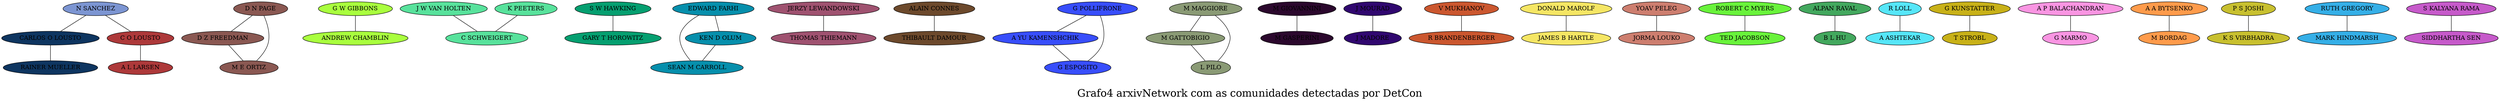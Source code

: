 /*****
Grafo4 arxivNetwork com as comunidades detectadas por DetCon
*****/

graph G {
  graph [splines=true overlap=false]
  node  [shape=ellipse, width=0.3, height=0.3]
  10 [label="N SANCHEZ",style=filled, fillcolor="#7C95D2"];
  12 [label="CARLOS O LOUSTO",style=filled, fillcolor="#0E3560"];
  11 [label="C O LOUSTO",style=filled, fillcolor="#AD393A"];
  541 [label="D Z FREEDMAN",style=filled, fillcolor="#8A5852"];
  542 [label="M E ORTIZ",style=filled, fillcolor="#8A5852"];
  306 [label="G W GIBBONS",style=filled, fillcolor="#A9FF3E"];
  646 [label="ANDREW CHAMBLIN",style=filled, fillcolor="#A9FF3E"];
  206 [label="J W VAN HOLTEN",style=filled, fillcolor="#58E29C"];
  406 [label="C SCHWEIGERT",style=filled, fillcolor="#58E29C"];
  16 [label="S W HAWKING",style=filled, fillcolor="#059F70"];
  17 [label="GARY T HOROWITZ",style=filled, fillcolor="#059F70"];
  597 [label="SEAN M CARROLL",style=filled, fillcolor="#068FAC"];
  572 [label="EDWARD FARHI",style=filled, fillcolor="#068FAC"];
  272 [label="JERZY LEWANDOWSKI",style=filled, fillcolor="#9F5270"];
  273 [label="THOMAS THIEMANN",style=filled, fillcolor="#9F5270"];
  967 [label="ALAIN CONNES",style=filled, fillcolor="#6C492C"];
  968 [label="THIBAULT DAMOUR",style=filled, fillcolor="#6C492C"];
  185 [label="A YU KAMENSHCHIK",style=filled, fillcolor="#384EFB"];
  186 [label="G ESPOSITO",style=filled, fillcolor="#384EFB"];
  108 [label="M GATTOBIGIO",style=filled, fillcolor="#8A9A75"];
  109 [label="L PILO",style=filled, fillcolor="#8A9A75"];
  107 [label="M MAGGIORE",style=filled, fillcolor="#8A9A75"];
  852 [label="M GASPERINI",style=filled, fillcolor="#2B082D"];
  671 [label="M GIOVANNINI",style=filled, fillcolor="#2B082D"];
  819 [label="RAINER MUELLER",style=filled, fillcolor="#0E3560"];
  596 [label="KEN D OLUM",style=filled, fillcolor="#068FAC"];
  540 [label="D N PAGE",style=filled, fillcolor="#8A5852"];
  205 [label="K PEETERS",style=filled, fillcolor="#58E29C"];
  938 [label="J MOURAD",style=filled, fillcolor="#30076F"];
  939 [label="J MADORE",style=filled, fillcolor="#30076F"];
  415 [label="V MUKHANOV",style=filled, fillcolor="#CB572F"];
  416 [label="R BRANDENBERGER",style=filled, fillcolor="#CB572F"];
  132 [label="A L LARSEN",style=filled, fillcolor="#AD393A"];
  696 [label="DONALD MAROLF",style=filled, fillcolor="#F5E664"];
  892 [label="JAMES B HARTLE",style=filled, fillcolor="#F5E664"];
  735 [label="YOAV PELEG",style=filled, fillcolor="#CD7E6F"];
  736 [label="JORMA LOUKO",style=filled, fillcolor="#CD7E6F"];
  71 [label="ROBERT C MYERS",style=filled, fillcolor="#69F33B"];
  74 [label="TED JACOBSON",style=filled, fillcolor="#69F33B"];
  335 [label="ALPAN RAVAL",style=filled, fillcolor="#43A85E"];
  336 [label="B L HU",style=filled, fillcolor="#43A85E"];
  471 [label="R LOLL",style=filled, fillcolor="#56E6F8"];
  472 [label="A ASHTEKAR",style=filled, fillcolor="#56E6F8"];
  668 [label="G KUNSTATTER",style=filled, fillcolor="#C8B118"];
  669 [label="T STROBL",style=filled, fillcolor="#C8B118"];
  247 [label="A P BALACHANDRAN",style=filled, fillcolor="#F995E2"];
  399 [label="G MARMO",style=filled, fillcolor="#F995E2"];
  25 [label="A A BYTSENKO",style=filled, fillcolor="#FF9B4B"];
  652 [label="M BORDAG",style=filled, fillcolor="#FF9B4B"];
  184 [label="G POLLIFRONE",style=filled, fillcolor="#384EFB"];
  907 [label="P S JOSHI",style=filled, fillcolor="#C8C02F"];
  908 [label="K S VIRBHADRA",style=filled, fillcolor="#C8C02F"];
  649 [label="RUTH GREGORY",style=filled, fillcolor="#35AFE7"];
  650 [label="MARK HINDMARSH",style=filled, fillcolor="#35AFE7"];
  771 [label="SIDDHARTHA SEN",style=filled, fillcolor="#C65ACA"];
  22 [label="S KALYANA RAMA",style=filled, fillcolor="#C65ACA"];
  10 -- 11;
  10 -- 12;
  12 -- 819;
  11 -- 132;
  541 -- 542;
  306 -- 646;
  206 -- 406;
  16 -- 17;
  572 -- 596;
  572 -- 597;
  272 -- 273;
  967 -- 968;
  185 -- 186;
  108 -- 109;
  107 -- 108;
  107 -- 109;
  671 -- 852;
  596 -- 597;
  540 -- 541;
  540 -- 542;
  205 -- 406;
  938 -- 939;
  415 -- 416;
  696 -- 892;
  735 -- 736;
  71 -- 74;
  335 -- 336;
  471 -- 472;
  668 -- 669;
  247 -- 399;
  25 -- 652;
  184 -- 185;
  184 -- 186;
  907 -- 908;
  649 -- 650;
  22 -- 771;
  label = "\nGrafo4 arxivNetwork com as comunidades detectadas por DetCon\n";  fontsize=24;
}
